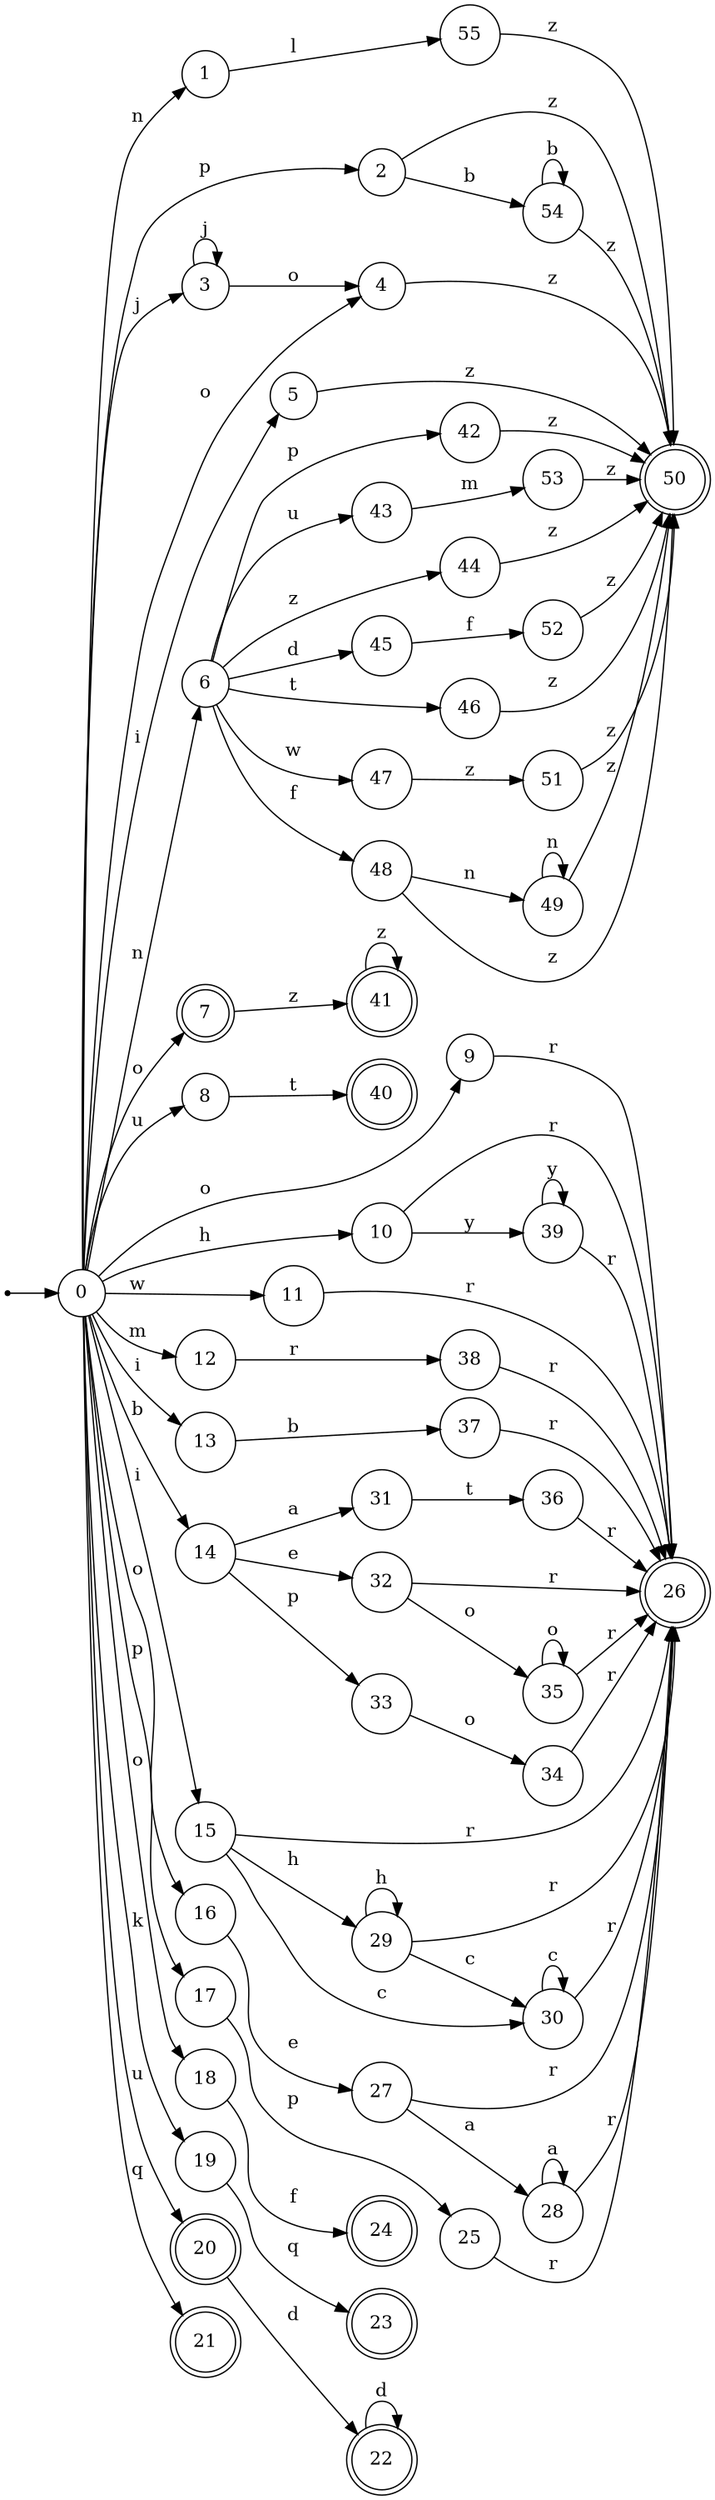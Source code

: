 digraph finite_state_machine {
rankdir=LR;
size="20,20";
node [shape = point]; "dummy0"
node [shape = circle]; "0";
"dummy0" -> "0";
node [shape = circle]; "1";
node [shape = circle]; "2";
node [shape = circle]; "3";
node [shape = circle]; "4";
node [shape = circle]; "5";
node [shape = circle]; "6";
node [shape = doublecircle]; "7";node [shape = circle]; "8";
node [shape = circle]; "9";
node [shape = circle]; "10";
node [shape = circle]; "11";
node [shape = circle]; "12";
node [shape = circle]; "13";
node [shape = circle]; "14";
node [shape = circle]; "15";
node [shape = circle]; "16";
node [shape = circle]; "17";
node [shape = circle]; "18";
node [shape = circle]; "19";
node [shape = doublecircle]; "20";node [shape = doublecircle]; "21";node [shape = doublecircle]; "22";node [shape = doublecircle]; "23";node [shape = doublecircle]; "24";node [shape = circle]; "25";
node [shape = doublecircle]; "26";node [shape = circle]; "27";
node [shape = circle]; "28";
node [shape = circle]; "29";
node [shape = circle]; "30";
node [shape = circle]; "31";
node [shape = circle]; "32";
node [shape = circle]; "33";
node [shape = circle]; "34";
node [shape = circle]; "35";
node [shape = circle]; "36";
node [shape = circle]; "37";
node [shape = circle]; "38";
node [shape = circle]; "39";
node [shape = doublecircle]; "40";node [shape = doublecircle]; "41";node [shape = circle]; "42";
node [shape = circle]; "43";
node [shape = circle]; "44";
node [shape = circle]; "45";
node [shape = circle]; "46";
node [shape = circle]; "47";
node [shape = circle]; "48";
node [shape = circle]; "49";
node [shape = doublecircle]; "50";node [shape = circle]; "51";
node [shape = circle]; "52";
node [shape = circle]; "53";
node [shape = circle]; "54";
node [shape = circle]; "55";
"0" -> "1" [label = "n"];
 "0" -> "6" [label = "n"];
 "0" -> "17" [label = "p"];
 "0" -> "2" [label = "p"];
 "0" -> "3" [label = "j"];
 "0" -> "16" [label = "o"];
 "0" -> "18" [label = "o"];
 "0" -> "4" [label = "o"];
 "0" -> "7" [label = "o"];
 "0" -> "9" [label = "o"];
 "0" -> "13" [label = "i"];
 "0" -> "5" [label = "i"];
 "0" -> "15" [label = "i"];
 "0" -> "8" [label = "u"];
 "0" -> "20" [label = "u"];
 "0" -> "10" [label = "h"];
 "0" -> "11" [label = "w"];
 "0" -> "12" [label = "m"];
 "0" -> "14" [label = "b"];
 "0" -> "19" [label = "k"];
 "0" -> "21" [label = "q"];
 "20" -> "22" [label = "d"];
 "22" -> "22" [label = "d"];
 "19" -> "23" [label = "q"];
 "18" -> "24" [label = "f"];
 "17" -> "25" [label = "p"];
 "25" -> "26" [label = "r"];
 "16" -> "27" [label = "e"];
 "27" -> "28" [label = "a"];
 "27" -> "26" [label = "r"];
 "28" -> "28" [label = "a"];
 "28" -> "26" [label = "r"];
 "15" -> "29" [label = "h"];
 "15" -> "30" [label = "c"];
 "15" -> "26" [label = "r"];
 "30" -> "30" [label = "c"];
 "30" -> "26" [label = "r"];
 "29" -> "29" [label = "h"];
 "29" -> "30" [label = "c"];
 "29" -> "26" [label = "r"];
 "14" -> "31" [label = "a"];
 "14" -> "32" [label = "e"];
 "14" -> "33" [label = "p"];
 "33" -> "34" [label = "o"];
 "34" -> "26" [label = "r"];
 "32" -> "35" [label = "o"];
 "32" -> "26" [label = "r"];
 "35" -> "35" [label = "o"];
 "35" -> "26" [label = "r"];
 "31" -> "36" [label = "t"];
 "36" -> "26" [label = "r"];
 "13" -> "37" [label = "b"];
 "37" -> "26" [label = "r"];
 "12" -> "38" [label = "r"];
 "38" -> "26" [label = "r"];
 "11" -> "26" [label = "r"];
 "10" -> "39" [label = "y"];
 "10" -> "26" [label = "r"];
 "39" -> "39" [label = "y"];
 "39" -> "26" [label = "r"];
 "9" -> "26" [label = "r"];
 "8" -> "40" [label = "t"];
 "7" -> "41" [label = "z"];
 "41" -> "41" [label = "z"];
 "6" -> "42" [label = "p"];
 "6" -> "43" [label = "u"];
 "6" -> "44" [label = "z"];
 "6" -> "45" [label = "d"];
 "6" -> "46" [label = "t"];
 "6" -> "47" [label = "w"];
 "6" -> "48" [label = "f"];
 "48" -> "49" [label = "n"];
 "48" -> "50" [label = "z"];
 "49" -> "49" [label = "n"];
 "49" -> "50" [label = "z"];
 "47" -> "51" [label = "z"];
 "51" -> "50" [label = "z"];
 "46" -> "50" [label = "z"];
 "45" -> "52" [label = "f"];
 "52" -> "50" [label = "z"];
 "44" -> "50" [label = "z"];
 "43" -> "53" [label = "m"];
 "53" -> "50" [label = "z"];
 "42" -> "50" [label = "z"];
 "5" -> "50" [label = "z"];
 "4" -> "50" [label = "z"];
 "3" -> "3" [label = "j"];
 "3" -> "4" [label = "o"];
 "2" -> "54" [label = "b"];
 "2" -> "50" [label = "z"];
 "54" -> "54" [label = "b"];
 "54" -> "50" [label = "z"];
 "1" -> "55" [label = "l"];
 "55" -> "50" [label = "z"];
 }
